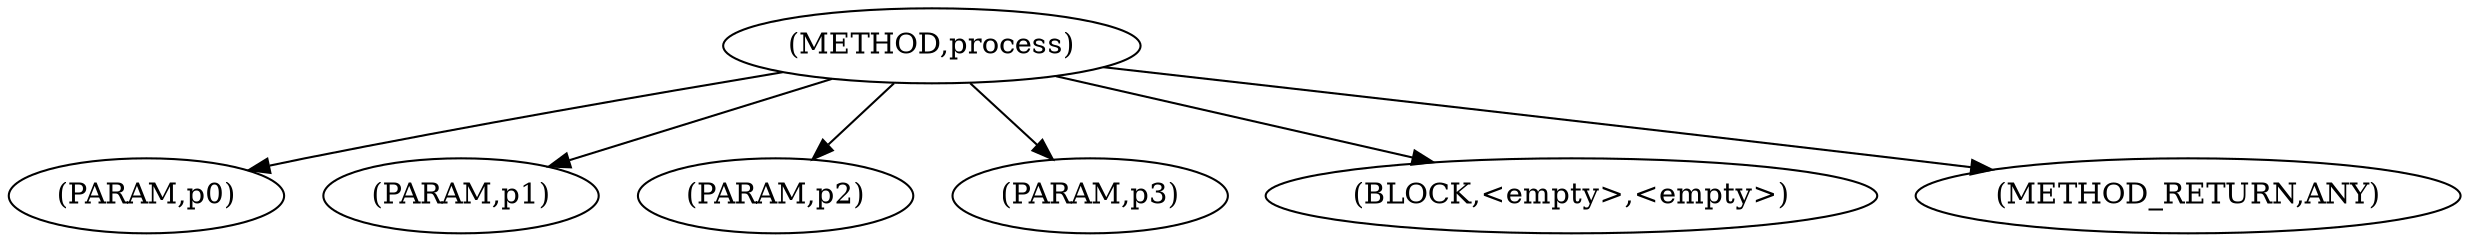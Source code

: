 digraph "process" {  
"640" [label = <(METHOD,process)> ]
"641" [label = <(PARAM,p0)> ]
"642" [label = <(PARAM,p1)> ]
"643" [label = <(PARAM,p2)> ]
"644" [label = <(PARAM,p3)> ]
"645" [label = <(BLOCK,&lt;empty&gt;,&lt;empty&gt;)> ]
"646" [label = <(METHOD_RETURN,ANY)> ]
  "640" -> "641" 
  "640" -> "642" 
  "640" -> "645" 
  "640" -> "643" 
  "640" -> "646" 
  "640" -> "644" 
}
